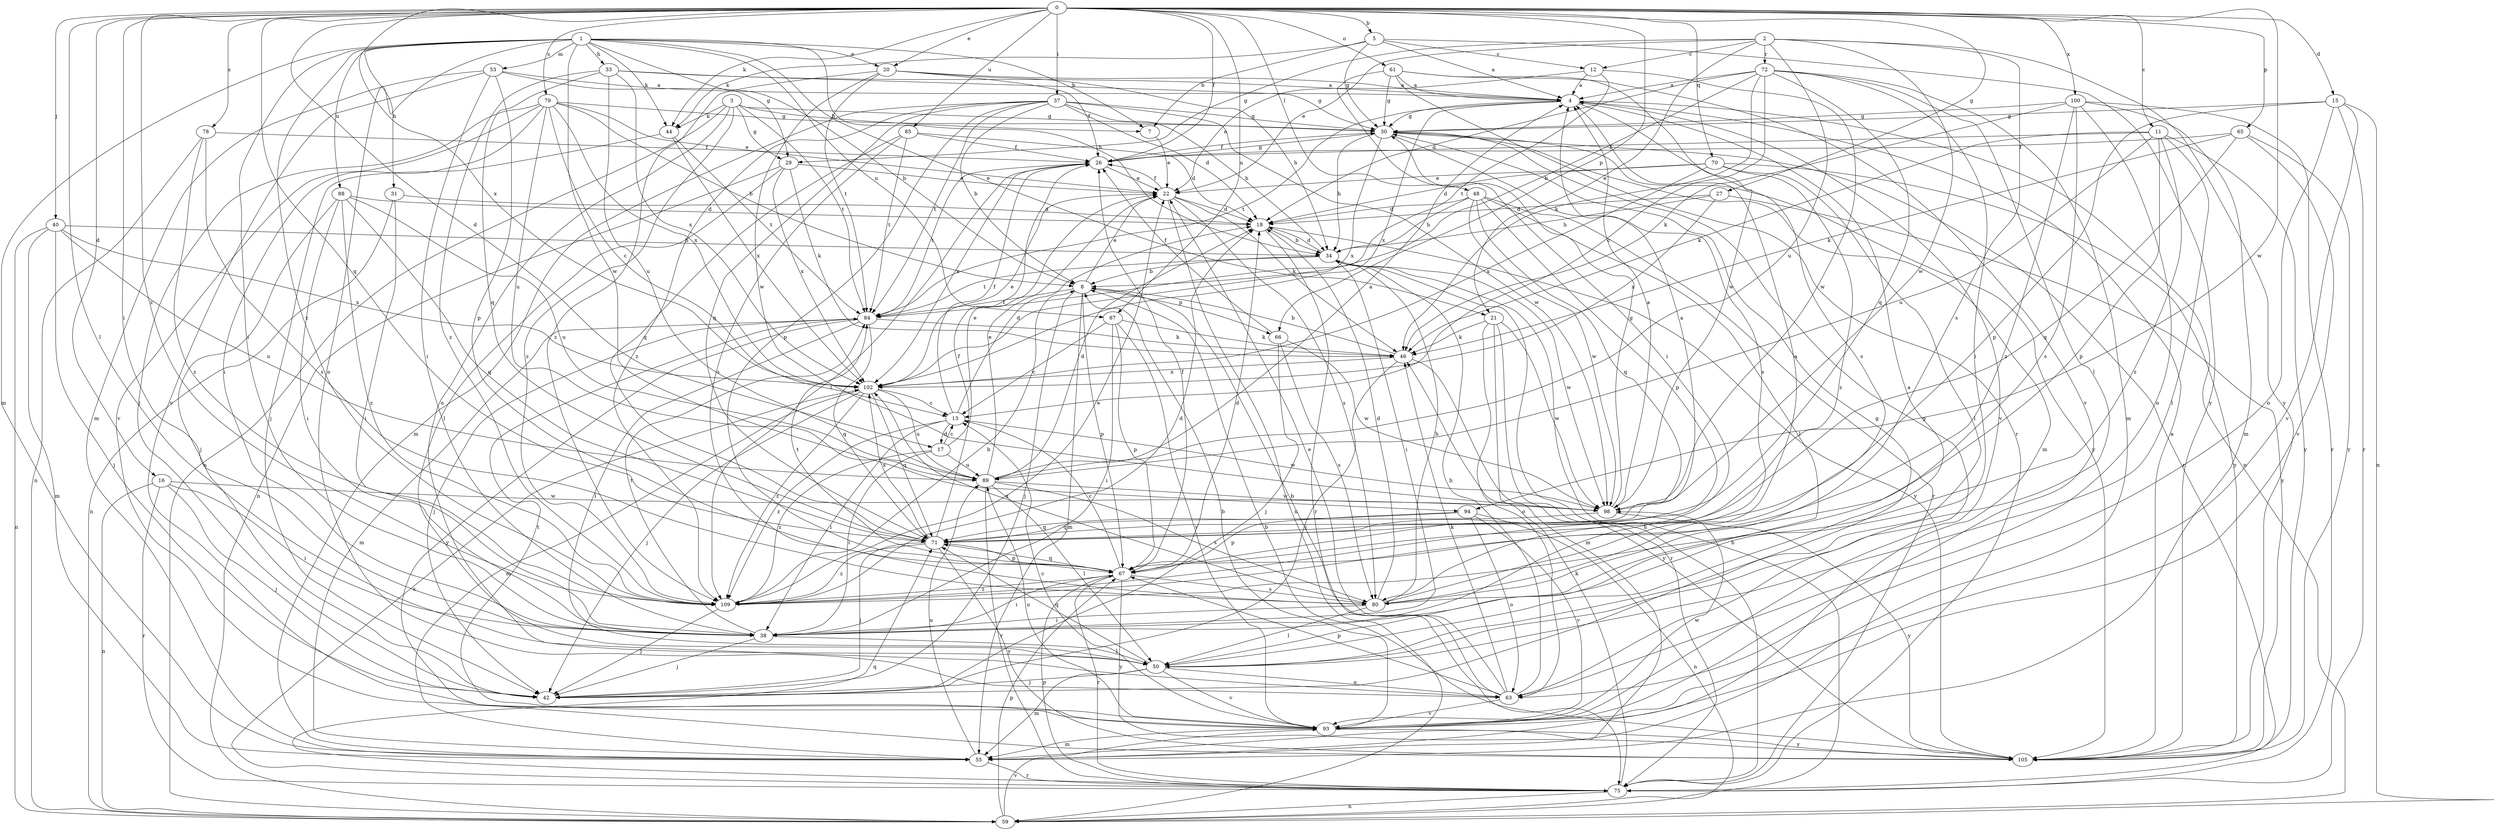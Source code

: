 strict digraph  {
0;
1;
2;
3;
4;
5;
7;
8;
11;
12;
13;
15;
16;
17;
18;
20;
21;
22;
26;
27;
29;
30;
31;
33;
34;
37;
38;
40;
42;
44;
46;
48;
50;
53;
55;
59;
61;
63;
65;
66;
67;
70;
71;
72;
75;
78;
79;
80;
84;
85;
87;
88;
89;
93;
94;
98;
100;
102;
105;
109;
0 -> 5  [label=b];
0 -> 11  [label=c];
0 -> 15  [label=d];
0 -> 16  [label=d];
0 -> 17  [label=d];
0 -> 20  [label=e];
0 -> 26  [label=f];
0 -> 27  [label=g];
0 -> 37  [label=i];
0 -> 38  [label=i];
0 -> 40  [label=j];
0 -> 44  [label=k];
0 -> 48  [label=l];
0 -> 50  [label=l];
0 -> 61  [label=o];
0 -> 65  [label=p];
0 -> 66  [label=p];
0 -> 70  [label=q];
0 -> 71  [label=q];
0 -> 78  [label=s];
0 -> 79  [label=s];
0 -> 85  [label=u];
0 -> 87  [label=u];
0 -> 94  [label=w];
0 -> 100  [label=x];
0 -> 102  [label=x];
0 -> 109  [label=z];
1 -> 7  [label=b];
1 -> 20  [label=e];
1 -> 21  [label=e];
1 -> 29  [label=g];
1 -> 31  [label=h];
1 -> 33  [label=h];
1 -> 34  [label=h];
1 -> 38  [label=i];
1 -> 44  [label=k];
1 -> 53  [label=m];
1 -> 55  [label=m];
1 -> 63  [label=o];
1 -> 87  [label=u];
1 -> 88  [label=u];
1 -> 94  [label=w];
1 -> 109  [label=z];
2 -> 12  [label=c];
2 -> 21  [label=e];
2 -> 22  [label=e];
2 -> 29  [label=g];
2 -> 72  [label=r];
2 -> 80  [label=s];
2 -> 89  [label=u];
2 -> 98  [label=w];
2 -> 105  [label=y];
3 -> 7  [label=b];
3 -> 29  [label=g];
3 -> 30  [label=g];
3 -> 44  [label=k];
3 -> 59  [label=n];
3 -> 63  [label=o];
3 -> 84  [label=t];
3 -> 109  [label=z];
4 -> 30  [label=g];
4 -> 59  [label=n];
4 -> 80  [label=s];
4 -> 84  [label=t];
4 -> 93  [label=v];
4 -> 102  [label=x];
5 -> 4  [label=a];
5 -> 7  [label=b];
5 -> 12  [label=c];
5 -> 30  [label=g];
5 -> 44  [label=k];
5 -> 105  [label=y];
7 -> 22  [label=e];
8 -> 22  [label=e];
8 -> 42  [label=j];
8 -> 55  [label=m];
8 -> 66  [label=p];
8 -> 67  [label=p];
8 -> 84  [label=t];
11 -> 26  [label=f];
11 -> 46  [label=k];
11 -> 50  [label=l];
11 -> 67  [label=p];
11 -> 89  [label=u];
11 -> 105  [label=y];
11 -> 109  [label=z];
12 -> 4  [label=a];
12 -> 22  [label=e];
12 -> 84  [label=t];
12 -> 98  [label=w];
13 -> 17  [label=d];
13 -> 18  [label=d];
13 -> 26  [label=f];
13 -> 38  [label=i];
13 -> 98  [label=w];
13 -> 109  [label=z];
15 -> 30  [label=g];
15 -> 59  [label=n];
15 -> 63  [label=o];
15 -> 67  [label=p];
15 -> 75  [label=r];
15 -> 93  [label=v];
16 -> 38  [label=i];
16 -> 42  [label=j];
16 -> 59  [label=n];
16 -> 75  [label=r];
16 -> 98  [label=w];
17 -> 13  [label=c];
17 -> 22  [label=e];
17 -> 38  [label=i];
17 -> 89  [label=u];
17 -> 109  [label=z];
18 -> 34  [label=h];
18 -> 75  [label=r];
18 -> 105  [label=y];
20 -> 4  [label=a];
20 -> 26  [label=f];
20 -> 34  [label=h];
20 -> 84  [label=t];
20 -> 98  [label=w];
20 -> 109  [label=z];
21 -> 46  [label=k];
21 -> 55  [label=m];
21 -> 63  [label=o];
21 -> 75  [label=r];
21 -> 98  [label=w];
22 -> 18  [label=d];
22 -> 26  [label=f];
22 -> 46  [label=k];
22 -> 59  [label=n];
22 -> 80  [label=s];
26 -> 22  [label=e];
26 -> 30  [label=g];
26 -> 84  [label=t];
26 -> 102  [label=x];
26 -> 109  [label=z];
27 -> 18  [label=d];
27 -> 34  [label=h];
27 -> 102  [label=x];
27 -> 105  [label=y];
29 -> 22  [label=e];
29 -> 46  [label=k];
29 -> 50  [label=l];
29 -> 59  [label=n];
29 -> 102  [label=x];
30 -> 26  [label=f];
30 -> 34  [label=h];
30 -> 55  [label=m];
30 -> 75  [label=r];
30 -> 80  [label=s];
30 -> 102  [label=x];
30 -> 105  [label=y];
31 -> 18  [label=d];
31 -> 38  [label=i];
31 -> 59  [label=n];
33 -> 4  [label=a];
33 -> 30  [label=g];
33 -> 71  [label=q];
33 -> 89  [label=u];
33 -> 102  [label=x];
33 -> 109  [label=z];
34 -> 8  [label=b];
34 -> 18  [label=d];
34 -> 38  [label=i];
34 -> 84  [label=t];
34 -> 98  [label=w];
37 -> 8  [label=b];
37 -> 18  [label=d];
37 -> 30  [label=g];
37 -> 34  [label=h];
37 -> 55  [label=m];
37 -> 67  [label=p];
37 -> 71  [label=q];
37 -> 84  [label=t];
37 -> 98  [label=w];
37 -> 109  [label=z];
38 -> 42  [label=j];
38 -> 50  [label=l];
38 -> 84  [label=t];
40 -> 34  [label=h];
40 -> 42  [label=j];
40 -> 55  [label=m];
40 -> 59  [label=n];
40 -> 89  [label=u];
40 -> 102  [label=x];
42 -> 30  [label=g];
44 -> 42  [label=j];
44 -> 84  [label=t];
44 -> 102  [label=x];
46 -> 8  [label=b];
46 -> 42  [label=j];
46 -> 102  [label=x];
46 -> 105  [label=y];
48 -> 18  [label=d];
48 -> 34  [label=h];
48 -> 50  [label=l];
48 -> 67  [label=p];
48 -> 71  [label=q];
48 -> 75  [label=r];
48 -> 98  [label=w];
50 -> 4  [label=a];
50 -> 42  [label=j];
50 -> 55  [label=m];
50 -> 63  [label=o];
50 -> 71  [label=q];
50 -> 93  [label=v];
53 -> 4  [label=a];
53 -> 8  [label=b];
53 -> 38  [label=i];
53 -> 55  [label=m];
53 -> 67  [label=p];
53 -> 93  [label=v];
55 -> 75  [label=r];
55 -> 89  [label=u];
59 -> 34  [label=h];
59 -> 67  [label=p];
59 -> 93  [label=v];
61 -> 4  [label=a];
61 -> 30  [label=g];
61 -> 38  [label=i];
61 -> 75  [label=r];
61 -> 93  [label=v];
61 -> 98  [label=w];
63 -> 8  [label=b];
63 -> 22  [label=e];
63 -> 30  [label=g];
63 -> 34  [label=h];
63 -> 46  [label=k];
63 -> 67  [label=p];
63 -> 93  [label=v];
65 -> 26  [label=f];
65 -> 46  [label=k];
65 -> 71  [label=q];
65 -> 93  [label=v];
65 -> 105  [label=y];
66 -> 26  [label=f];
66 -> 42  [label=j];
66 -> 80  [label=s];
66 -> 98  [label=w];
67 -> 13  [label=c];
67 -> 18  [label=d];
67 -> 26  [label=f];
67 -> 38  [label=i];
67 -> 71  [label=q];
67 -> 75  [label=r];
67 -> 80  [label=s];
67 -> 84  [label=t];
67 -> 105  [label=y];
67 -> 109  [label=z];
70 -> 18  [label=d];
70 -> 22  [label=e];
70 -> 50  [label=l];
70 -> 102  [label=x];
70 -> 105  [label=y];
70 -> 109  [label=z];
71 -> 4  [label=a];
71 -> 26  [label=f];
71 -> 42  [label=j];
71 -> 67  [label=p];
71 -> 102  [label=x];
71 -> 105  [label=y];
71 -> 109  [label=z];
72 -> 4  [label=a];
72 -> 8  [label=b];
72 -> 13  [label=c];
72 -> 18  [label=d];
72 -> 38  [label=i];
72 -> 46  [label=k];
72 -> 50  [label=l];
72 -> 55  [label=m];
72 -> 71  [label=q];
75 -> 34  [label=h];
75 -> 46  [label=k];
75 -> 59  [label=n];
75 -> 67  [label=p];
75 -> 71  [label=q];
75 -> 102  [label=x];
78 -> 26  [label=f];
78 -> 59  [label=n];
78 -> 80  [label=s];
78 -> 109  [label=z];
79 -> 8  [label=b];
79 -> 13  [label=c];
79 -> 22  [label=e];
79 -> 30  [label=g];
79 -> 38  [label=i];
79 -> 42  [label=j];
79 -> 89  [label=u];
79 -> 93  [label=v];
79 -> 102  [label=x];
80 -> 4  [label=a];
80 -> 18  [label=d];
80 -> 34  [label=h];
80 -> 38  [label=i];
80 -> 50  [label=l];
80 -> 102  [label=x];
84 -> 42  [label=j];
84 -> 46  [label=k];
84 -> 50  [label=l];
84 -> 55  [label=m];
84 -> 71  [label=q];
84 -> 105  [label=y];
85 -> 18  [label=d];
85 -> 26  [label=f];
85 -> 71  [label=q];
85 -> 80  [label=s];
85 -> 84  [label=t];
87 -> 13  [label=c];
87 -> 38  [label=i];
87 -> 46  [label=k];
87 -> 67  [label=p];
87 -> 93  [label=v];
88 -> 18  [label=d];
88 -> 38  [label=i];
88 -> 42  [label=j];
88 -> 71  [label=q];
88 -> 89  [label=u];
88 -> 109  [label=z];
89 -> 4  [label=a];
89 -> 18  [label=d];
89 -> 22  [label=e];
89 -> 50  [label=l];
89 -> 75  [label=r];
89 -> 80  [label=s];
89 -> 98  [label=w];
93 -> 8  [label=b];
93 -> 13  [label=c];
93 -> 55  [label=m];
93 -> 84  [label=t];
93 -> 89  [label=u];
93 -> 98  [label=w];
93 -> 105  [label=y];
94 -> 59  [label=n];
94 -> 63  [label=o];
94 -> 67  [label=p];
94 -> 71  [label=q];
94 -> 93  [label=v];
98 -> 4  [label=a];
98 -> 30  [label=g];
98 -> 71  [label=q];
98 -> 105  [label=y];
100 -> 30  [label=g];
100 -> 46  [label=k];
100 -> 55  [label=m];
100 -> 63  [label=o];
100 -> 75  [label=r];
100 -> 80  [label=s];
100 -> 109  [label=z];
102 -> 13  [label=c];
102 -> 22  [label=e];
102 -> 42  [label=j];
102 -> 55  [label=m];
102 -> 71  [label=q];
102 -> 89  [label=u];
102 -> 109  [label=z];
105 -> 4  [label=a];
105 -> 8  [label=b];
109 -> 8  [label=b];
109 -> 18  [label=d];
109 -> 22  [label=e];
109 -> 42  [label=j];
}
